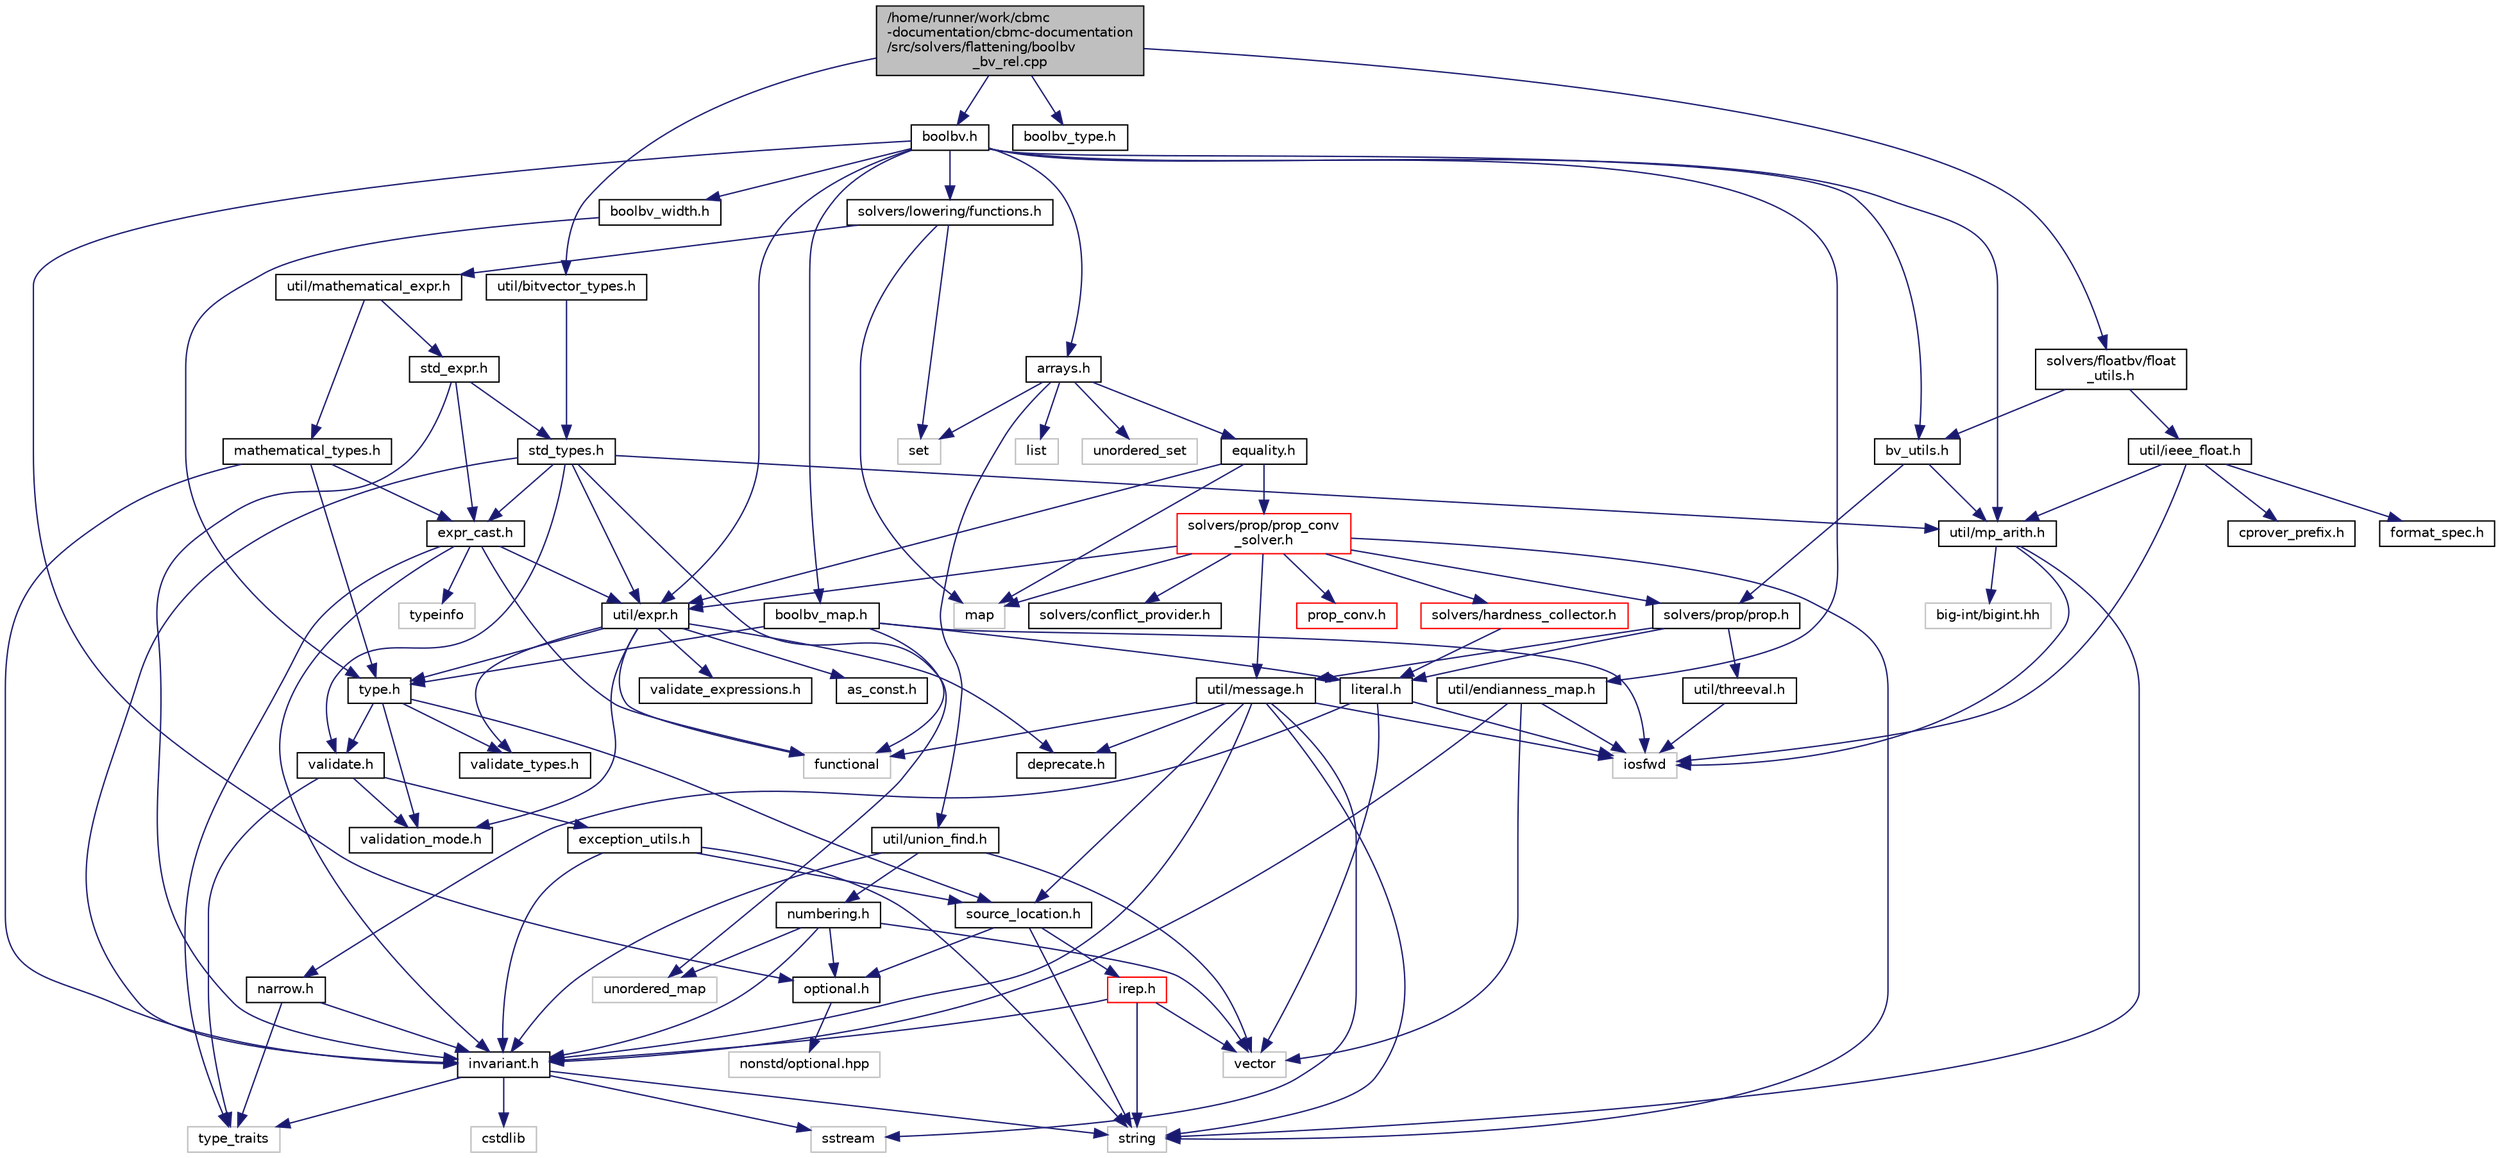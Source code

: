 digraph "/home/runner/work/cbmc-documentation/cbmc-documentation/src/solvers/flattening/boolbv_bv_rel.cpp"
{
 // LATEX_PDF_SIZE
  bgcolor="transparent";
  edge [fontname="Helvetica",fontsize="10",labelfontname="Helvetica",labelfontsize="10"];
  node [fontname="Helvetica",fontsize="10",shape=record];
  Node1 [label="/home/runner/work/cbmc\l-documentation/cbmc-documentation\l/src/solvers/flattening/boolbv\l_bv_rel.cpp",height=0.2,width=0.4,color="black", fillcolor="grey75", style="filled", fontcolor="black",tooltip=" "];
  Node1 -> Node2 [color="midnightblue",fontsize="10",style="solid",fontname="Helvetica"];
  Node2 [label="boolbv.h",height=0.2,width=0.4,color="black",URL="$boolbv_8h.html",tooltip=" "];
  Node2 -> Node3 [color="midnightblue",fontsize="10",style="solid",fontname="Helvetica"];
  Node3 [label="util/endianness_map.h",height=0.2,width=0.4,color="black",URL="$endianness__map_8h.html",tooltip=" "];
  Node3 -> Node4 [color="midnightblue",fontsize="10",style="solid",fontname="Helvetica"];
  Node4 [label="iosfwd",height=0.2,width=0.4,color="grey75",tooltip=" "];
  Node3 -> Node5 [color="midnightblue",fontsize="10",style="solid",fontname="Helvetica"];
  Node5 [label="vector",height=0.2,width=0.4,color="grey75",tooltip=" "];
  Node3 -> Node6 [color="midnightblue",fontsize="10",style="solid",fontname="Helvetica"];
  Node6 [label="invariant.h",height=0.2,width=0.4,color="black",URL="$src_2util_2invariant_8h.html",tooltip=" "];
  Node6 -> Node7 [color="midnightblue",fontsize="10",style="solid",fontname="Helvetica"];
  Node7 [label="cstdlib",height=0.2,width=0.4,color="grey75",tooltip=" "];
  Node6 -> Node8 [color="midnightblue",fontsize="10",style="solid",fontname="Helvetica"];
  Node8 [label="sstream",height=0.2,width=0.4,color="grey75",tooltip=" "];
  Node6 -> Node9 [color="midnightblue",fontsize="10",style="solid",fontname="Helvetica"];
  Node9 [label="string",height=0.2,width=0.4,color="grey75",tooltip=" "];
  Node6 -> Node10 [color="midnightblue",fontsize="10",style="solid",fontname="Helvetica"];
  Node10 [label="type_traits",height=0.2,width=0.4,color="grey75",tooltip=" "];
  Node2 -> Node11 [color="midnightblue",fontsize="10",style="solid",fontname="Helvetica"];
  Node11 [label="util/expr.h",height=0.2,width=0.4,color="black",URL="$expr_8h.html",tooltip=" "];
  Node11 -> Node12 [color="midnightblue",fontsize="10",style="solid",fontname="Helvetica"];
  Node12 [label="as_const.h",height=0.2,width=0.4,color="black",URL="$as__const_8h.html",tooltip=" "];
  Node11 -> Node13 [color="midnightblue",fontsize="10",style="solid",fontname="Helvetica"];
  Node13 [label="deprecate.h",height=0.2,width=0.4,color="black",URL="$deprecate_8h.html",tooltip=" "];
  Node11 -> Node14 [color="midnightblue",fontsize="10",style="solid",fontname="Helvetica"];
  Node14 [label="type.h",height=0.2,width=0.4,color="black",URL="$type_8h.html",tooltip=" "];
  Node14 -> Node15 [color="midnightblue",fontsize="10",style="solid",fontname="Helvetica"];
  Node15 [label="source_location.h",height=0.2,width=0.4,color="black",URL="$source__location_8h.html",tooltip=" "];
  Node15 -> Node16 [color="midnightblue",fontsize="10",style="solid",fontname="Helvetica"];
  Node16 [label="irep.h",height=0.2,width=0.4,color="red",URL="$irep_8h.html",tooltip=" "];
  Node16 -> Node9 [color="midnightblue",fontsize="10",style="solid",fontname="Helvetica"];
  Node16 -> Node5 [color="midnightblue",fontsize="10",style="solid",fontname="Helvetica"];
  Node16 -> Node6 [color="midnightblue",fontsize="10",style="solid",fontname="Helvetica"];
  Node15 -> Node31 [color="midnightblue",fontsize="10",style="solid",fontname="Helvetica"];
  Node31 [label="optional.h",height=0.2,width=0.4,color="black",URL="$optional_8h.html",tooltip=" "];
  Node31 -> Node32 [color="midnightblue",fontsize="10",style="solid",fontname="Helvetica"];
  Node32 [label="nonstd/optional.hpp",height=0.2,width=0.4,color="grey75",tooltip=" "];
  Node15 -> Node9 [color="midnightblue",fontsize="10",style="solid",fontname="Helvetica"];
  Node14 -> Node33 [color="midnightblue",fontsize="10",style="solid",fontname="Helvetica"];
  Node33 [label="validate.h",height=0.2,width=0.4,color="black",URL="$validate_8h.html",tooltip=" "];
  Node33 -> Node10 [color="midnightblue",fontsize="10",style="solid",fontname="Helvetica"];
  Node33 -> Node34 [color="midnightblue",fontsize="10",style="solid",fontname="Helvetica"];
  Node34 [label="exception_utils.h",height=0.2,width=0.4,color="black",URL="$exception__utils_8h.html",tooltip=" "];
  Node34 -> Node9 [color="midnightblue",fontsize="10",style="solid",fontname="Helvetica"];
  Node34 -> Node6 [color="midnightblue",fontsize="10",style="solid",fontname="Helvetica"];
  Node34 -> Node15 [color="midnightblue",fontsize="10",style="solid",fontname="Helvetica"];
  Node33 -> Node35 [color="midnightblue",fontsize="10",style="solid",fontname="Helvetica"];
  Node35 [label="validation_mode.h",height=0.2,width=0.4,color="black",URL="$validation__mode_8h.html",tooltip=" "];
  Node14 -> Node36 [color="midnightblue",fontsize="10",style="solid",fontname="Helvetica"];
  Node36 [label="validate_types.h",height=0.2,width=0.4,color="black",URL="$validate__types_8h.html",tooltip=" "];
  Node14 -> Node35 [color="midnightblue",fontsize="10",style="solid",fontname="Helvetica"];
  Node11 -> Node37 [color="midnightblue",fontsize="10",style="solid",fontname="Helvetica"];
  Node37 [label="validate_expressions.h",height=0.2,width=0.4,color="black",URL="$validate__expressions_8h.html",tooltip=" "];
  Node11 -> Node36 [color="midnightblue",fontsize="10",style="solid",fontname="Helvetica"];
  Node11 -> Node35 [color="midnightblue",fontsize="10",style="solid",fontname="Helvetica"];
  Node11 -> Node38 [color="midnightblue",fontsize="10",style="solid",fontname="Helvetica"];
  Node38 [label="functional",height=0.2,width=0.4,color="grey75",tooltip=" "];
  Node2 -> Node39 [color="midnightblue",fontsize="10",style="solid",fontname="Helvetica"];
  Node39 [label="util/mp_arith.h",height=0.2,width=0.4,color="black",URL="$mp__arith_8h.html",tooltip=" "];
  Node39 -> Node4 [color="midnightblue",fontsize="10",style="solid",fontname="Helvetica"];
  Node39 -> Node9 [color="midnightblue",fontsize="10",style="solid",fontname="Helvetica"];
  Node39 -> Node40 [color="midnightblue",fontsize="10",style="solid",fontname="Helvetica"];
  Node40 [label="big-int/bigint.hh",height=0.2,width=0.4,color="grey75",tooltip=" "];
  Node2 -> Node31 [color="midnightblue",fontsize="10",style="solid",fontname="Helvetica"];
  Node2 -> Node41 [color="midnightblue",fontsize="10",style="solid",fontname="Helvetica"];
  Node41 [label="solvers/lowering/functions.h",height=0.2,width=0.4,color="black",URL="$functions_8h.html",tooltip=" "];
  Node41 -> Node42 [color="midnightblue",fontsize="10",style="solid",fontname="Helvetica"];
  Node42 [label="map",height=0.2,width=0.4,color="grey75",tooltip=" "];
  Node41 -> Node43 [color="midnightblue",fontsize="10",style="solid",fontname="Helvetica"];
  Node43 [label="set",height=0.2,width=0.4,color="grey75",tooltip=" "];
  Node41 -> Node44 [color="midnightblue",fontsize="10",style="solid",fontname="Helvetica"];
  Node44 [label="util/mathematical_expr.h",height=0.2,width=0.4,color="black",URL="$mathematical__expr_8h.html",tooltip=" "];
  Node44 -> Node45 [color="midnightblue",fontsize="10",style="solid",fontname="Helvetica"];
  Node45 [label="mathematical_types.h",height=0.2,width=0.4,color="black",URL="$mathematical__types_8h.html",tooltip=" "];
  Node45 -> Node46 [color="midnightblue",fontsize="10",style="solid",fontname="Helvetica"];
  Node46 [label="expr_cast.h",height=0.2,width=0.4,color="black",URL="$expr__cast_8h.html",tooltip="Templated functions to cast to specific exprt-derived classes."];
  Node46 -> Node47 [color="midnightblue",fontsize="10",style="solid",fontname="Helvetica"];
  Node47 [label="typeinfo",height=0.2,width=0.4,color="grey75",tooltip=" "];
  Node46 -> Node10 [color="midnightblue",fontsize="10",style="solid",fontname="Helvetica"];
  Node46 -> Node38 [color="midnightblue",fontsize="10",style="solid",fontname="Helvetica"];
  Node46 -> Node6 [color="midnightblue",fontsize="10",style="solid",fontname="Helvetica"];
  Node46 -> Node11 [color="midnightblue",fontsize="10",style="solid",fontname="Helvetica"];
  Node45 -> Node6 [color="midnightblue",fontsize="10",style="solid",fontname="Helvetica"];
  Node45 -> Node14 [color="midnightblue",fontsize="10",style="solid",fontname="Helvetica"];
  Node44 -> Node48 [color="midnightblue",fontsize="10",style="solid",fontname="Helvetica"];
  Node48 [label="std_expr.h",height=0.2,width=0.4,color="black",URL="$std__expr_8h.html",tooltip=" "];
  Node48 -> Node46 [color="midnightblue",fontsize="10",style="solid",fontname="Helvetica"];
  Node48 -> Node6 [color="midnightblue",fontsize="10",style="solid",fontname="Helvetica"];
  Node48 -> Node49 [color="midnightblue",fontsize="10",style="solid",fontname="Helvetica"];
  Node49 [label="std_types.h",height=0.2,width=0.4,color="black",URL="$std__types_8h.html",tooltip=" "];
  Node49 -> Node11 [color="midnightblue",fontsize="10",style="solid",fontname="Helvetica"];
  Node49 -> Node46 [color="midnightblue",fontsize="10",style="solid",fontname="Helvetica"];
  Node49 -> Node6 [color="midnightblue",fontsize="10",style="solid",fontname="Helvetica"];
  Node49 -> Node39 [color="midnightblue",fontsize="10",style="solid",fontname="Helvetica"];
  Node49 -> Node33 [color="midnightblue",fontsize="10",style="solid",fontname="Helvetica"];
  Node49 -> Node23 [color="midnightblue",fontsize="10",style="solid",fontname="Helvetica"];
  Node23 [label="unordered_map",height=0.2,width=0.4,color="grey75",tooltip=" "];
  Node2 -> Node50 [color="midnightblue",fontsize="10",style="solid",fontname="Helvetica"];
  Node50 [label="bv_utils.h",height=0.2,width=0.4,color="black",URL="$bv__utils_8h.html",tooltip=" "];
  Node50 -> Node39 [color="midnightblue",fontsize="10",style="solid",fontname="Helvetica"];
  Node50 -> Node51 [color="midnightblue",fontsize="10",style="solid",fontname="Helvetica"];
  Node51 [label="solvers/prop/prop.h",height=0.2,width=0.4,color="black",URL="$prop_8h.html",tooltip=" "];
  Node51 -> Node52 [color="midnightblue",fontsize="10",style="solid",fontname="Helvetica"];
  Node52 [label="util/message.h",height=0.2,width=0.4,color="black",URL="$src_2util_2message_8h.html",tooltip=" "];
  Node52 -> Node38 [color="midnightblue",fontsize="10",style="solid",fontname="Helvetica"];
  Node52 -> Node4 [color="midnightblue",fontsize="10",style="solid",fontname="Helvetica"];
  Node52 -> Node8 [color="midnightblue",fontsize="10",style="solid",fontname="Helvetica"];
  Node52 -> Node9 [color="midnightblue",fontsize="10",style="solid",fontname="Helvetica"];
  Node52 -> Node13 [color="midnightblue",fontsize="10",style="solid",fontname="Helvetica"];
  Node52 -> Node6 [color="midnightblue",fontsize="10",style="solid",fontname="Helvetica"];
  Node52 -> Node15 [color="midnightblue",fontsize="10",style="solid",fontname="Helvetica"];
  Node51 -> Node53 [color="midnightblue",fontsize="10",style="solid",fontname="Helvetica"];
  Node53 [label="util/threeval.h",height=0.2,width=0.4,color="black",URL="$threeval_8h.html",tooltip=" "];
  Node53 -> Node4 [color="midnightblue",fontsize="10",style="solid",fontname="Helvetica"];
  Node51 -> Node54 [color="midnightblue",fontsize="10",style="solid",fontname="Helvetica"];
  Node54 [label="literal.h",height=0.2,width=0.4,color="black",URL="$literal_8h.html",tooltip=" "];
  Node54 -> Node4 [color="midnightblue",fontsize="10",style="solid",fontname="Helvetica"];
  Node54 -> Node30 [color="midnightblue",fontsize="10",style="solid",fontname="Helvetica"];
  Node30 [label="narrow.h",height=0.2,width=0.4,color="black",URL="$narrow_8h.html",tooltip=" "];
  Node30 -> Node10 [color="midnightblue",fontsize="10",style="solid",fontname="Helvetica"];
  Node30 -> Node6 [color="midnightblue",fontsize="10",style="solid",fontname="Helvetica"];
  Node54 -> Node5 [color="midnightblue",fontsize="10",style="solid",fontname="Helvetica"];
  Node2 -> Node55 [color="midnightblue",fontsize="10",style="solid",fontname="Helvetica"];
  Node55 [label="boolbv_width.h",height=0.2,width=0.4,color="black",URL="$boolbv__width_8h.html",tooltip=" "];
  Node55 -> Node14 [color="midnightblue",fontsize="10",style="solid",fontname="Helvetica"];
  Node2 -> Node56 [color="midnightblue",fontsize="10",style="solid",fontname="Helvetica"];
  Node56 [label="boolbv_map.h",height=0.2,width=0.4,color="black",URL="$boolbv__map_8h.html",tooltip=" "];
  Node56 -> Node14 [color="midnightblue",fontsize="10",style="solid",fontname="Helvetica"];
  Node56 -> Node54 [color="midnightblue",fontsize="10",style="solid",fontname="Helvetica"];
  Node56 -> Node38 [color="midnightblue",fontsize="10",style="solid",fontname="Helvetica"];
  Node56 -> Node4 [color="midnightblue",fontsize="10",style="solid",fontname="Helvetica"];
  Node2 -> Node57 [color="midnightblue",fontsize="10",style="solid",fontname="Helvetica"];
  Node57 [label="arrays.h",height=0.2,width=0.4,color="black",URL="$arrays_8h.html",tooltip=" "];
  Node57 -> Node22 [color="midnightblue",fontsize="10",style="solid",fontname="Helvetica"];
  Node22 [label="list",height=0.2,width=0.4,color="grey75",tooltip=" "];
  Node57 -> Node43 [color="midnightblue",fontsize="10",style="solid",fontname="Helvetica"];
  Node57 -> Node58 [color="midnightblue",fontsize="10",style="solid",fontname="Helvetica"];
  Node58 [label="unordered_set",height=0.2,width=0.4,color="grey75",tooltip=" "];
  Node57 -> Node59 [color="midnightblue",fontsize="10",style="solid",fontname="Helvetica"];
  Node59 [label="util/union_find.h",height=0.2,width=0.4,color="black",URL="$union__find_8h.html",tooltip=" "];
  Node59 -> Node5 [color="midnightblue",fontsize="10",style="solid",fontname="Helvetica"];
  Node59 -> Node6 [color="midnightblue",fontsize="10",style="solid",fontname="Helvetica"];
  Node59 -> Node60 [color="midnightblue",fontsize="10",style="solid",fontname="Helvetica"];
  Node60 [label="numbering.h",height=0.2,width=0.4,color="black",URL="$numbering_8h.html",tooltip=" "];
  Node60 -> Node23 [color="midnightblue",fontsize="10",style="solid",fontname="Helvetica"];
  Node60 -> Node5 [color="midnightblue",fontsize="10",style="solid",fontname="Helvetica"];
  Node60 -> Node6 [color="midnightblue",fontsize="10",style="solid",fontname="Helvetica"];
  Node60 -> Node31 [color="midnightblue",fontsize="10",style="solid",fontname="Helvetica"];
  Node57 -> Node61 [color="midnightblue",fontsize="10",style="solid",fontname="Helvetica"];
  Node61 [label="equality.h",height=0.2,width=0.4,color="black",URL="$equality_8h.html",tooltip=" "];
  Node61 -> Node42 [color="midnightblue",fontsize="10",style="solid",fontname="Helvetica"];
  Node61 -> Node11 [color="midnightblue",fontsize="10",style="solid",fontname="Helvetica"];
  Node61 -> Node62 [color="midnightblue",fontsize="10",style="solid",fontname="Helvetica"];
  Node62 [label="solvers/prop/prop_conv\l_solver.h",height=0.2,width=0.4,color="red",URL="$prop__conv__solver_8h.html",tooltip=" "];
  Node62 -> Node42 [color="midnightblue",fontsize="10",style="solid",fontname="Helvetica"];
  Node62 -> Node9 [color="midnightblue",fontsize="10",style="solid",fontname="Helvetica"];
  Node62 -> Node11 [color="midnightblue",fontsize="10",style="solid",fontname="Helvetica"];
  Node62 -> Node52 [color="midnightblue",fontsize="10",style="solid",fontname="Helvetica"];
  Node62 -> Node63 [color="midnightblue",fontsize="10",style="solid",fontname="Helvetica"];
  Node63 [label="solvers/conflict_provider.h",height=0.2,width=0.4,color="black",URL="$conflict__provider_8h.html",tooltip=" "];
  Node62 -> Node64 [color="midnightblue",fontsize="10",style="solid",fontname="Helvetica"];
  Node64 [label="solvers/hardness_collector.h",height=0.2,width=0.4,color="red",URL="$hardness__collector_8h.html",tooltip=" "];
  Node64 -> Node54 [color="midnightblue",fontsize="10",style="solid",fontname="Helvetica"];
  Node62 -> Node51 [color="midnightblue",fontsize="10",style="solid",fontname="Helvetica"];
  Node62 -> Node66 [color="midnightblue",fontsize="10",style="solid",fontname="Helvetica"];
  Node66 [label="prop_conv.h",height=0.2,width=0.4,color="red",URL="$prop__conv_8h.html",tooltip=" "];
  Node1 -> Node70 [color="midnightblue",fontsize="10",style="solid",fontname="Helvetica"];
  Node70 [label="util/bitvector_types.h",height=0.2,width=0.4,color="black",URL="$bitvector__types_8h.html",tooltip=" "];
  Node70 -> Node49 [color="midnightblue",fontsize="10",style="solid",fontname="Helvetica"];
  Node1 -> Node71 [color="midnightblue",fontsize="10",style="solid",fontname="Helvetica"];
  Node71 [label="boolbv_type.h",height=0.2,width=0.4,color="black",URL="$boolbv__type_8h.html",tooltip=" "];
  Node1 -> Node72 [color="midnightblue",fontsize="10",style="solid",fontname="Helvetica"];
  Node72 [label="solvers/floatbv/float\l_utils.h",height=0.2,width=0.4,color="black",URL="$float__utils_8h.html",tooltip=" "];
  Node72 -> Node73 [color="midnightblue",fontsize="10",style="solid",fontname="Helvetica"];
  Node73 [label="util/ieee_float.h",height=0.2,width=0.4,color="black",URL="$ieee__float_8h.html",tooltip=" "];
  Node73 -> Node4 [color="midnightblue",fontsize="10",style="solid",fontname="Helvetica"];
  Node73 -> Node39 [color="midnightblue",fontsize="10",style="solid",fontname="Helvetica"];
  Node73 -> Node74 [color="midnightblue",fontsize="10",style="solid",fontname="Helvetica"];
  Node74 [label="format_spec.h",height=0.2,width=0.4,color="black",URL="$format__spec_8h.html",tooltip=" "];
  Node73 -> Node75 [color="midnightblue",fontsize="10",style="solid",fontname="Helvetica"];
  Node75 [label="cprover_prefix.h",height=0.2,width=0.4,color="black",URL="$cprover__prefix_8h.html",tooltip=" "];
  Node72 -> Node50 [color="midnightblue",fontsize="10",style="solid",fontname="Helvetica"];
}
